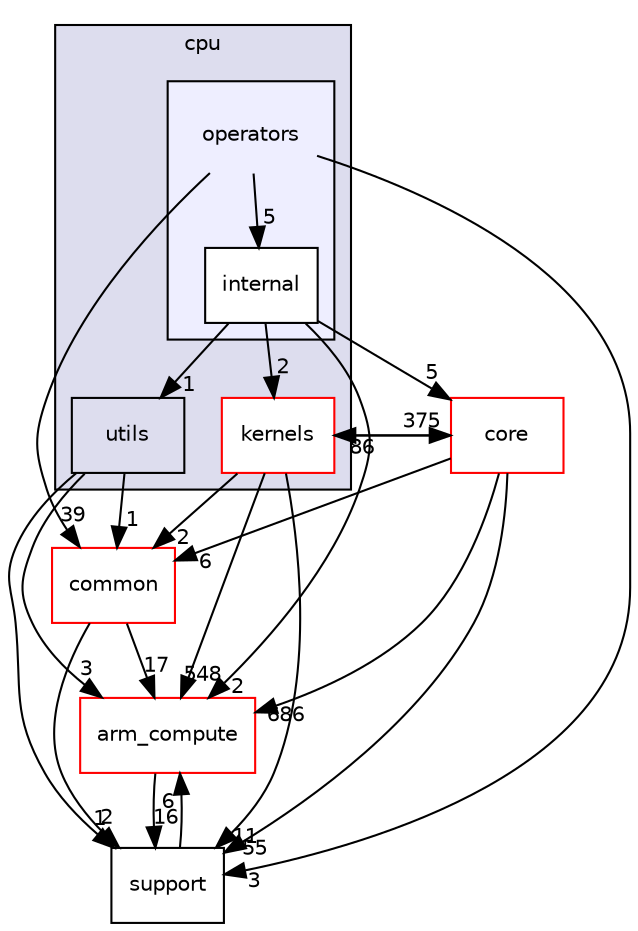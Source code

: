 digraph "src/cpu/operators" {
  compound=true
  node [ fontsize="10", fontname="Helvetica"];
  edge [ labelfontsize="10", labelfontname="Helvetica"];
  subgraph clusterdir_2c61f424fd391396db977702a2beee9a {
    graph [ bgcolor="#ddddee", pencolor="black", label="cpu" fontname="Helvetica", fontsize="10", URL="dir_2c61f424fd391396db977702a2beee9a.xhtml"]
  dir_187b9d58414f06fbebe4df2ec38d20a5 [shape=box label="utils" URL="dir_187b9d58414f06fbebe4df2ec38d20a5.xhtml"];
  dir_1de7bcbbdec2bf3559cb3c688662d4f5 [shape=box label="kernels" fillcolor="white" style="filled" color="red" URL="dir_1de7bcbbdec2bf3559cb3c688662d4f5.xhtml"];
  subgraph clusterdir_e639157fd988cab7c102f16994a5c7d6 {
    graph [ bgcolor="#eeeeff", pencolor="black", label="" URL="dir_e639157fd988cab7c102f16994a5c7d6.xhtml"];
    dir_e639157fd988cab7c102f16994a5c7d6 [shape=plaintext label="operators"];
  dir_7516d7e27ad2852cb8e3a5961ec5f65b [shape=box label="internal" fillcolor="white" style="filled" URL="dir_7516d7e27ad2852cb8e3a5961ec5f65b.xhtml"];
  }
  }
  dir_214608ef36d61442cb2b0c1c4e9a7def [shape=box label="arm_compute" fillcolor="white" style="filled" color="red" URL="dir_214608ef36d61442cb2b0c1c4e9a7def.xhtml"];
  dir_5815af820a9cc9481f1d0990a0d60286 [shape=box label="support" URL="dir_5815af820a9cc9481f1d0990a0d60286.xhtml"];
  dir_aebb8dcc11953d78e620bbef0b9e2183 [shape=box label="core" fillcolor="white" style="filled" color="red" URL="dir_aebb8dcc11953d78e620bbef0b9e2183.xhtml"];
  dir_fdedb0aba14d44ce9d99bc100e026e6a [shape=box label="common" fillcolor="white" style="filled" color="red" URL="dir_fdedb0aba14d44ce9d99bc100e026e6a.xhtml"];
  dir_187b9d58414f06fbebe4df2ec38d20a5->dir_214608ef36d61442cb2b0c1c4e9a7def [headlabel="3", labeldistance=1.5 headhref="dir_000498_000000.xhtml"];
  dir_187b9d58414f06fbebe4df2ec38d20a5->dir_5815af820a9cc9481f1d0990a0d60286 [headlabel="1", labeldistance=1.5 headhref="dir_000498_000031.xhtml"];
  dir_187b9d58414f06fbebe4df2ec38d20a5->dir_fdedb0aba14d44ce9d99bc100e026e6a [headlabel="1", labeldistance=1.5 headhref="dir_000498_000016.xhtml"];
  dir_e639157fd988cab7c102f16994a5c7d6->dir_5815af820a9cc9481f1d0990a0d60286 [headlabel="3", labeldistance=1.5 headhref="dir_000496_000031.xhtml"];
  dir_e639157fd988cab7c102f16994a5c7d6->dir_7516d7e27ad2852cb8e3a5961ec5f65b [headlabel="5", labeldistance=1.5 headhref="dir_000496_000497.xhtml"];
  dir_e639157fd988cab7c102f16994a5c7d6->dir_fdedb0aba14d44ce9d99bc100e026e6a [headlabel="39", labeldistance=1.5 headhref="dir_000496_000016.xhtml"];
  dir_214608ef36d61442cb2b0c1c4e9a7def->dir_5815af820a9cc9481f1d0990a0d60286 [headlabel="16", labeldistance=1.5 headhref="dir_000000_000031.xhtml"];
  dir_1de7bcbbdec2bf3559cb3c688662d4f5->dir_214608ef36d61442cb2b0c1c4e9a7def [headlabel="548", labeldistance=1.5 headhref="dir_000374_000000.xhtml"];
  dir_1de7bcbbdec2bf3559cb3c688662d4f5->dir_5815af820a9cc9481f1d0990a0d60286 [headlabel="11", labeldistance=1.5 headhref="dir_000374_000031.xhtml"];
  dir_1de7bcbbdec2bf3559cb3c688662d4f5->dir_aebb8dcc11953d78e620bbef0b9e2183 [headlabel="375", labeldistance=1.5 headhref="dir_000374_000017.xhtml"];
  dir_1de7bcbbdec2bf3559cb3c688662d4f5->dir_fdedb0aba14d44ce9d99bc100e026e6a [headlabel="2", labeldistance=1.5 headhref="dir_000374_000016.xhtml"];
  dir_7516d7e27ad2852cb8e3a5961ec5f65b->dir_187b9d58414f06fbebe4df2ec38d20a5 [headlabel="1", labeldistance=1.5 headhref="dir_000497_000498.xhtml"];
  dir_7516d7e27ad2852cb8e3a5961ec5f65b->dir_1de7bcbbdec2bf3559cb3c688662d4f5 [headlabel="2", labeldistance=1.5 headhref="dir_000497_000374.xhtml"];
  dir_7516d7e27ad2852cb8e3a5961ec5f65b->dir_214608ef36d61442cb2b0c1c4e9a7def [headlabel="2", labeldistance=1.5 headhref="dir_000497_000000.xhtml"];
  dir_7516d7e27ad2852cb8e3a5961ec5f65b->dir_aebb8dcc11953d78e620bbef0b9e2183 [headlabel="5", labeldistance=1.5 headhref="dir_000497_000017.xhtml"];
  dir_aebb8dcc11953d78e620bbef0b9e2183->dir_1de7bcbbdec2bf3559cb3c688662d4f5 [headlabel="86", labeldistance=1.5 headhref="dir_000017_000374.xhtml"];
  dir_aebb8dcc11953d78e620bbef0b9e2183->dir_214608ef36d61442cb2b0c1c4e9a7def [headlabel="686", labeldistance=1.5 headhref="dir_000017_000000.xhtml"];
  dir_aebb8dcc11953d78e620bbef0b9e2183->dir_5815af820a9cc9481f1d0990a0d60286 [headlabel="55", labeldistance=1.5 headhref="dir_000017_000031.xhtml"];
  dir_aebb8dcc11953d78e620bbef0b9e2183->dir_fdedb0aba14d44ce9d99bc100e026e6a [headlabel="6", labeldistance=1.5 headhref="dir_000017_000016.xhtml"];
  dir_5815af820a9cc9481f1d0990a0d60286->dir_214608ef36d61442cb2b0c1c4e9a7def [headlabel="6", labeldistance=1.5 headhref="dir_000031_000000.xhtml"];
  dir_fdedb0aba14d44ce9d99bc100e026e6a->dir_214608ef36d61442cb2b0c1c4e9a7def [headlabel="17", labeldistance=1.5 headhref="dir_000016_000000.xhtml"];
  dir_fdedb0aba14d44ce9d99bc100e026e6a->dir_5815af820a9cc9481f1d0990a0d60286 [headlabel="2", labeldistance=1.5 headhref="dir_000016_000031.xhtml"];
}
